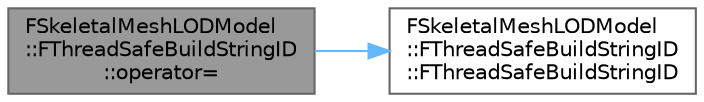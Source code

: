 digraph "FSkeletalMeshLODModel::FThreadSafeBuildStringID::operator="
{
 // INTERACTIVE_SVG=YES
 // LATEX_PDF_SIZE
  bgcolor="transparent";
  edge [fontname=Helvetica,fontsize=10,labelfontname=Helvetica,labelfontsize=10];
  node [fontname=Helvetica,fontsize=10,shape=box,height=0.2,width=0.4];
  rankdir="LR";
  Node1 [id="Node000001",label="FSkeletalMeshLODModel\l::FThreadSafeBuildStringID\l::operator=",height=0.2,width=0.4,color="gray40", fillcolor="grey60", style="filled", fontcolor="black",tooltip=" "];
  Node1 -> Node2 [id="edge1_Node000001_Node000002",color="steelblue1",style="solid",tooltip=" "];
  Node2 [id="Node000002",label="FSkeletalMeshLODModel\l::FThreadSafeBuildStringID\l::FThreadSafeBuildStringID",height=0.2,width=0.4,color="grey40", fillcolor="white", style="filled",URL="$de/d37/structFSkeletalMeshLODModel_1_1FThreadSafeBuildStringID.html#ac35c158c7349052158c857a0ecd295b9",tooltip=" "];
}
